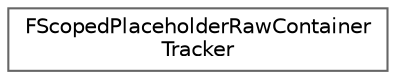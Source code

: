 digraph "Graphical Class Hierarchy"
{
 // INTERACTIVE_SVG=YES
 // LATEX_PDF_SIZE
  bgcolor="transparent";
  edge [fontname=Helvetica,fontsize=10,labelfontname=Helvetica,labelfontsize=10];
  node [fontname=Helvetica,fontsize=10,shape=box,height=0.2,width=0.4];
  rankdir="LR";
  Node0 [id="Node000000",label="FScopedPlaceholderRawContainer\lTracker",height=0.2,width=0.4,color="grey40", fillcolor="white", style="filled",URL="$de/d2b/structFScopedPlaceholderRawContainerTracker.html",tooltip="When dealing with user defined structs we don't always have a UObject container this registers raw ad..."];
}
